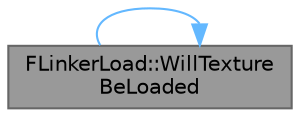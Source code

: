 digraph "FLinkerLoad::WillTextureBeLoaded"
{
 // INTERACTIVE_SVG=YES
 // LATEX_PDF_SIZE
  bgcolor="transparent";
  edge [fontname=Helvetica,fontsize=10,labelfontname=Helvetica,labelfontsize=10];
  node [fontname=Helvetica,fontsize=10,shape=box,height=0.2,width=0.4];
  rankdir="LR";
  Node1 [id="Node000001",label="FLinkerLoad::WillTexture\lBeLoaded",height=0.2,width=0.4,color="gray40", fillcolor="grey60", style="filled", fontcolor="black",tooltip="Checks if the specified export should be loaded or not."];
  Node1 -> Node1 [id="edge1_Node000001_Node000001",color="steelblue1",style="solid",tooltip=" "];
}
